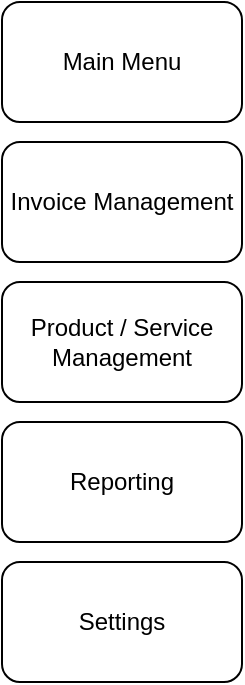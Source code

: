 <mxfile>
    <diagram id="M5IdXyQkAk_H9LV0nFnI" name="Page-1">
        <mxGraphModel dx="1175" dy="535" grid="1" gridSize="10" guides="1" tooltips="1" connect="1" arrows="1" fold="1" page="1" pageScale="1" pageWidth="850" pageHeight="1100" math="0" shadow="0">
            <root>
                <mxCell id="0"/>
                <mxCell id="1" parent="0"/>
                <mxCell id="2" value="Main Menu" style="rounded=1;whiteSpace=wrap;html=1;" vertex="1" parent="1">
                    <mxGeometry x="365" y="30" width="120" height="60" as="geometry"/>
                </mxCell>
                <mxCell id="6" value="Reporting" style="rounded=1;whiteSpace=wrap;html=1;" vertex="1" parent="1">
                    <mxGeometry x="365" y="240" width="120" height="60" as="geometry"/>
                </mxCell>
                <mxCell id="8" value="Product / Service Management" style="rounded=1;whiteSpace=wrap;html=1;" vertex="1" parent="1">
                    <mxGeometry x="365" y="170" width="120" height="60" as="geometry"/>
                </mxCell>
                <mxCell id="9" value="Invoice Management" style="rounded=1;whiteSpace=wrap;html=1;" vertex="1" parent="1">
                    <mxGeometry x="365" y="100" width="120" height="60" as="geometry"/>
                </mxCell>
                <mxCell id="10" value="Settings" style="rounded=1;whiteSpace=wrap;html=1;" vertex="1" parent="1">
                    <mxGeometry x="365" y="310" width="120" height="60" as="geometry"/>
                </mxCell>
            </root>
        </mxGraphModel>
    </diagram>
</mxfile>